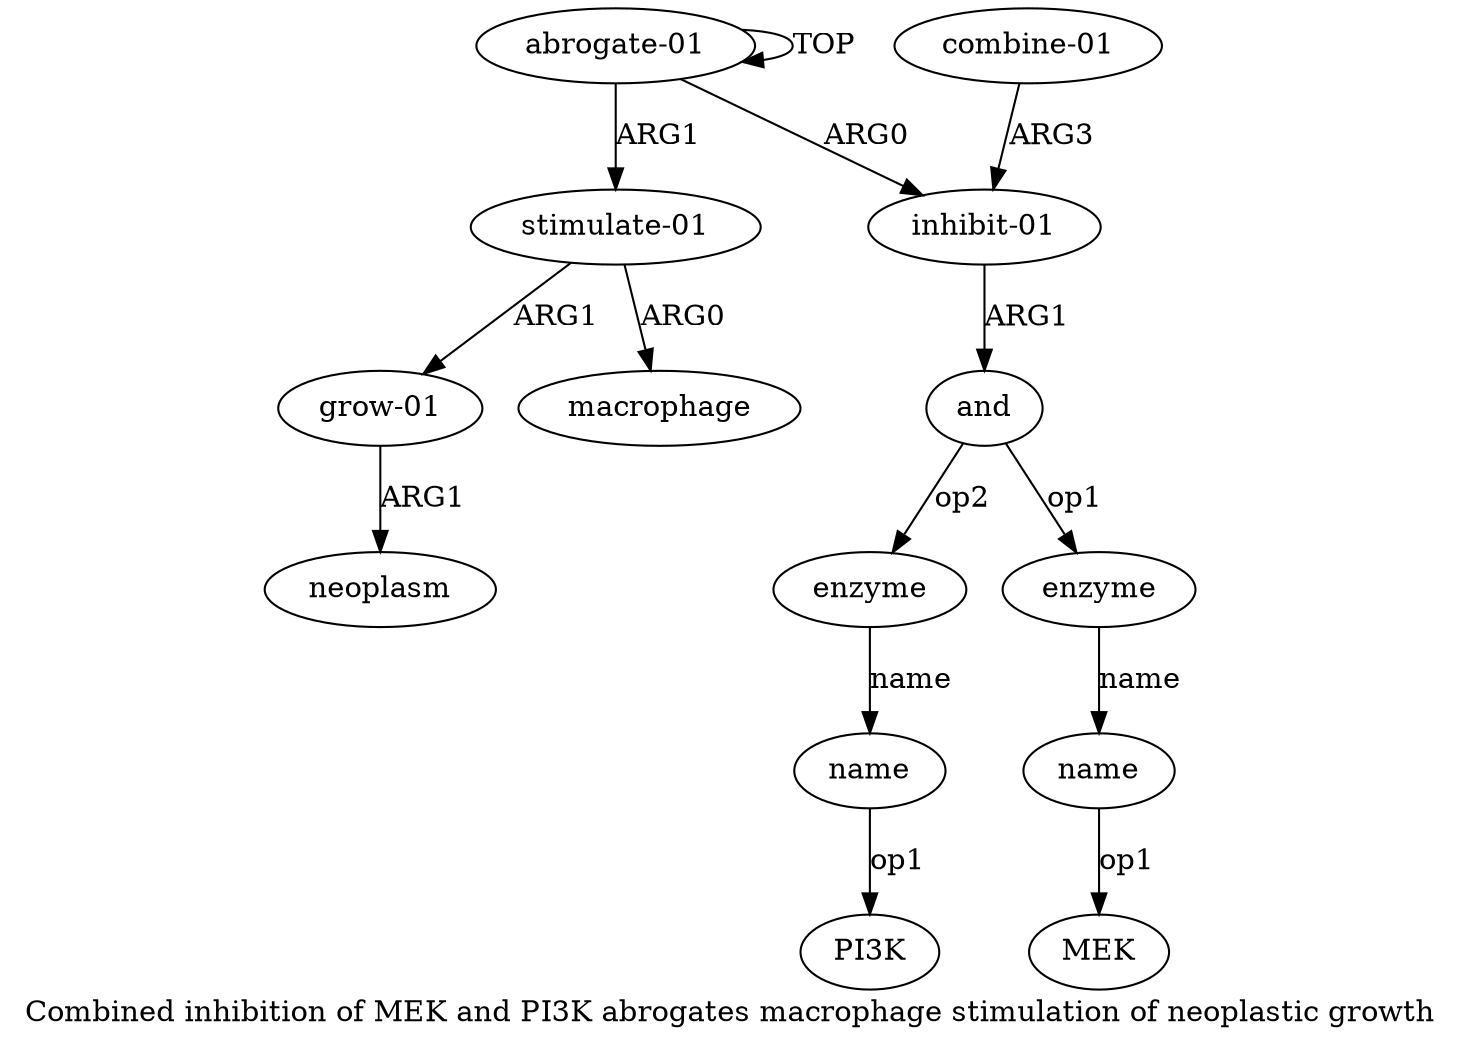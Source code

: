 digraph  {
	graph [label="Combined inhibition of MEK and PI3K abrogates macrophage stimulation of neoplastic growth"];
	node [label="\N"];
	a11	 [color=black,
		gold_ind=11,
		gold_label=neoplasm,
		label=neoplasm,
		test_ind=11,
		test_label=neoplasm];
	a10	 [color=black,
		gold_ind=10,
		gold_label="grow-01",
		label="grow-01",
		test_ind=10,
		test_label="grow-01"];
	a10 -> a11 [key=0,
	color=black,
	gold_label=ARG1,
	label=ARG1,
	test_label=ARG1];
"a6 PI3K" [color=black,
	gold_ind=-1,
	gold_label=PI3K,
	label=PI3K,
	test_ind=-1,
	test_label=PI3K];
"a4 MEK" [color=black,
	gold_ind=-1,
	gold_label=MEK,
	label=MEK,
	test_ind=-1,
	test_label=MEK];
a1 [color=black,
	gold_ind=1,
	gold_label="inhibit-01",
	label="inhibit-01",
	test_ind=1,
	test_label="inhibit-01"];
a2 [color=black,
	gold_ind=2,
	gold_label=and,
	label=and,
	test_ind=2,
	test_label=and];
a1 -> a2 [key=0,
color=black,
gold_label=ARG1,
label=ARG1,
test_label=ARG1];
a0 [color=black,
gold_ind=0,
gold_label="abrogate-01",
label="abrogate-01",
test_ind=0,
test_label="abrogate-01"];
a0 -> a1 [key=0,
color=black,
gold_label=ARG0,
label=ARG0,
test_label=ARG0];
a0 -> a0 [key=0,
color=black,
gold_label=TOP,
label=TOP,
test_label=TOP];
a8 [color=black,
gold_ind=8,
gold_label="stimulate-01",
label="stimulate-01",
test_ind=8,
test_label="stimulate-01"];
a0 -> a8 [key=0,
color=black,
gold_label=ARG1,
label=ARG1,
test_label=ARG1];
a3 [color=black,
gold_ind=3,
gold_label=enzyme,
label=enzyme,
test_ind=3,
test_label=enzyme];
a4 [color=black,
gold_ind=4,
gold_label=name,
label=name,
test_ind=4,
test_label=name];
a3 -> a4 [key=0,
color=black,
gold_label=name,
label=name,
test_label=name];
a2 -> a3 [key=0,
color=black,
gold_label=op1,
label=op1,
test_label=op1];
a5 [color=black,
gold_ind=5,
gold_label=enzyme,
label=enzyme,
test_ind=5,
test_label=enzyme];
a2 -> a5 [key=0,
color=black,
gold_label=op2,
label=op2,
test_label=op2];
a6 [color=black,
gold_ind=6,
gold_label=name,
label=name,
test_ind=6,
test_label=name];
a5 -> a6 [key=0,
color=black,
gold_label=name,
label=name,
test_label=name];
a4 -> "a4 MEK" [key=0,
color=black,
gold_label=op1,
label=op1,
test_label=op1];
a7 [color=black,
gold_ind=7,
gold_label="combine-01",
label="combine-01",
test_ind=7,
test_label="combine-01"];
a7 -> a1 [key=0,
color=black,
gold_label=ARG3,
label=ARG3,
test_label=ARG3];
a6 -> "a6 PI3K" [key=0,
color=black,
gold_label=op1,
label=op1,
test_label=op1];
a9 [color=black,
gold_ind=9,
gold_label=macrophage,
label=macrophage,
test_ind=9,
test_label=macrophage];
a8 -> a10 [key=0,
color=black,
gold_label=ARG1,
label=ARG1,
test_label=ARG1];
a8 -> a9 [key=0,
color=black,
gold_label=ARG0,
label=ARG0,
test_label=ARG0];
}
